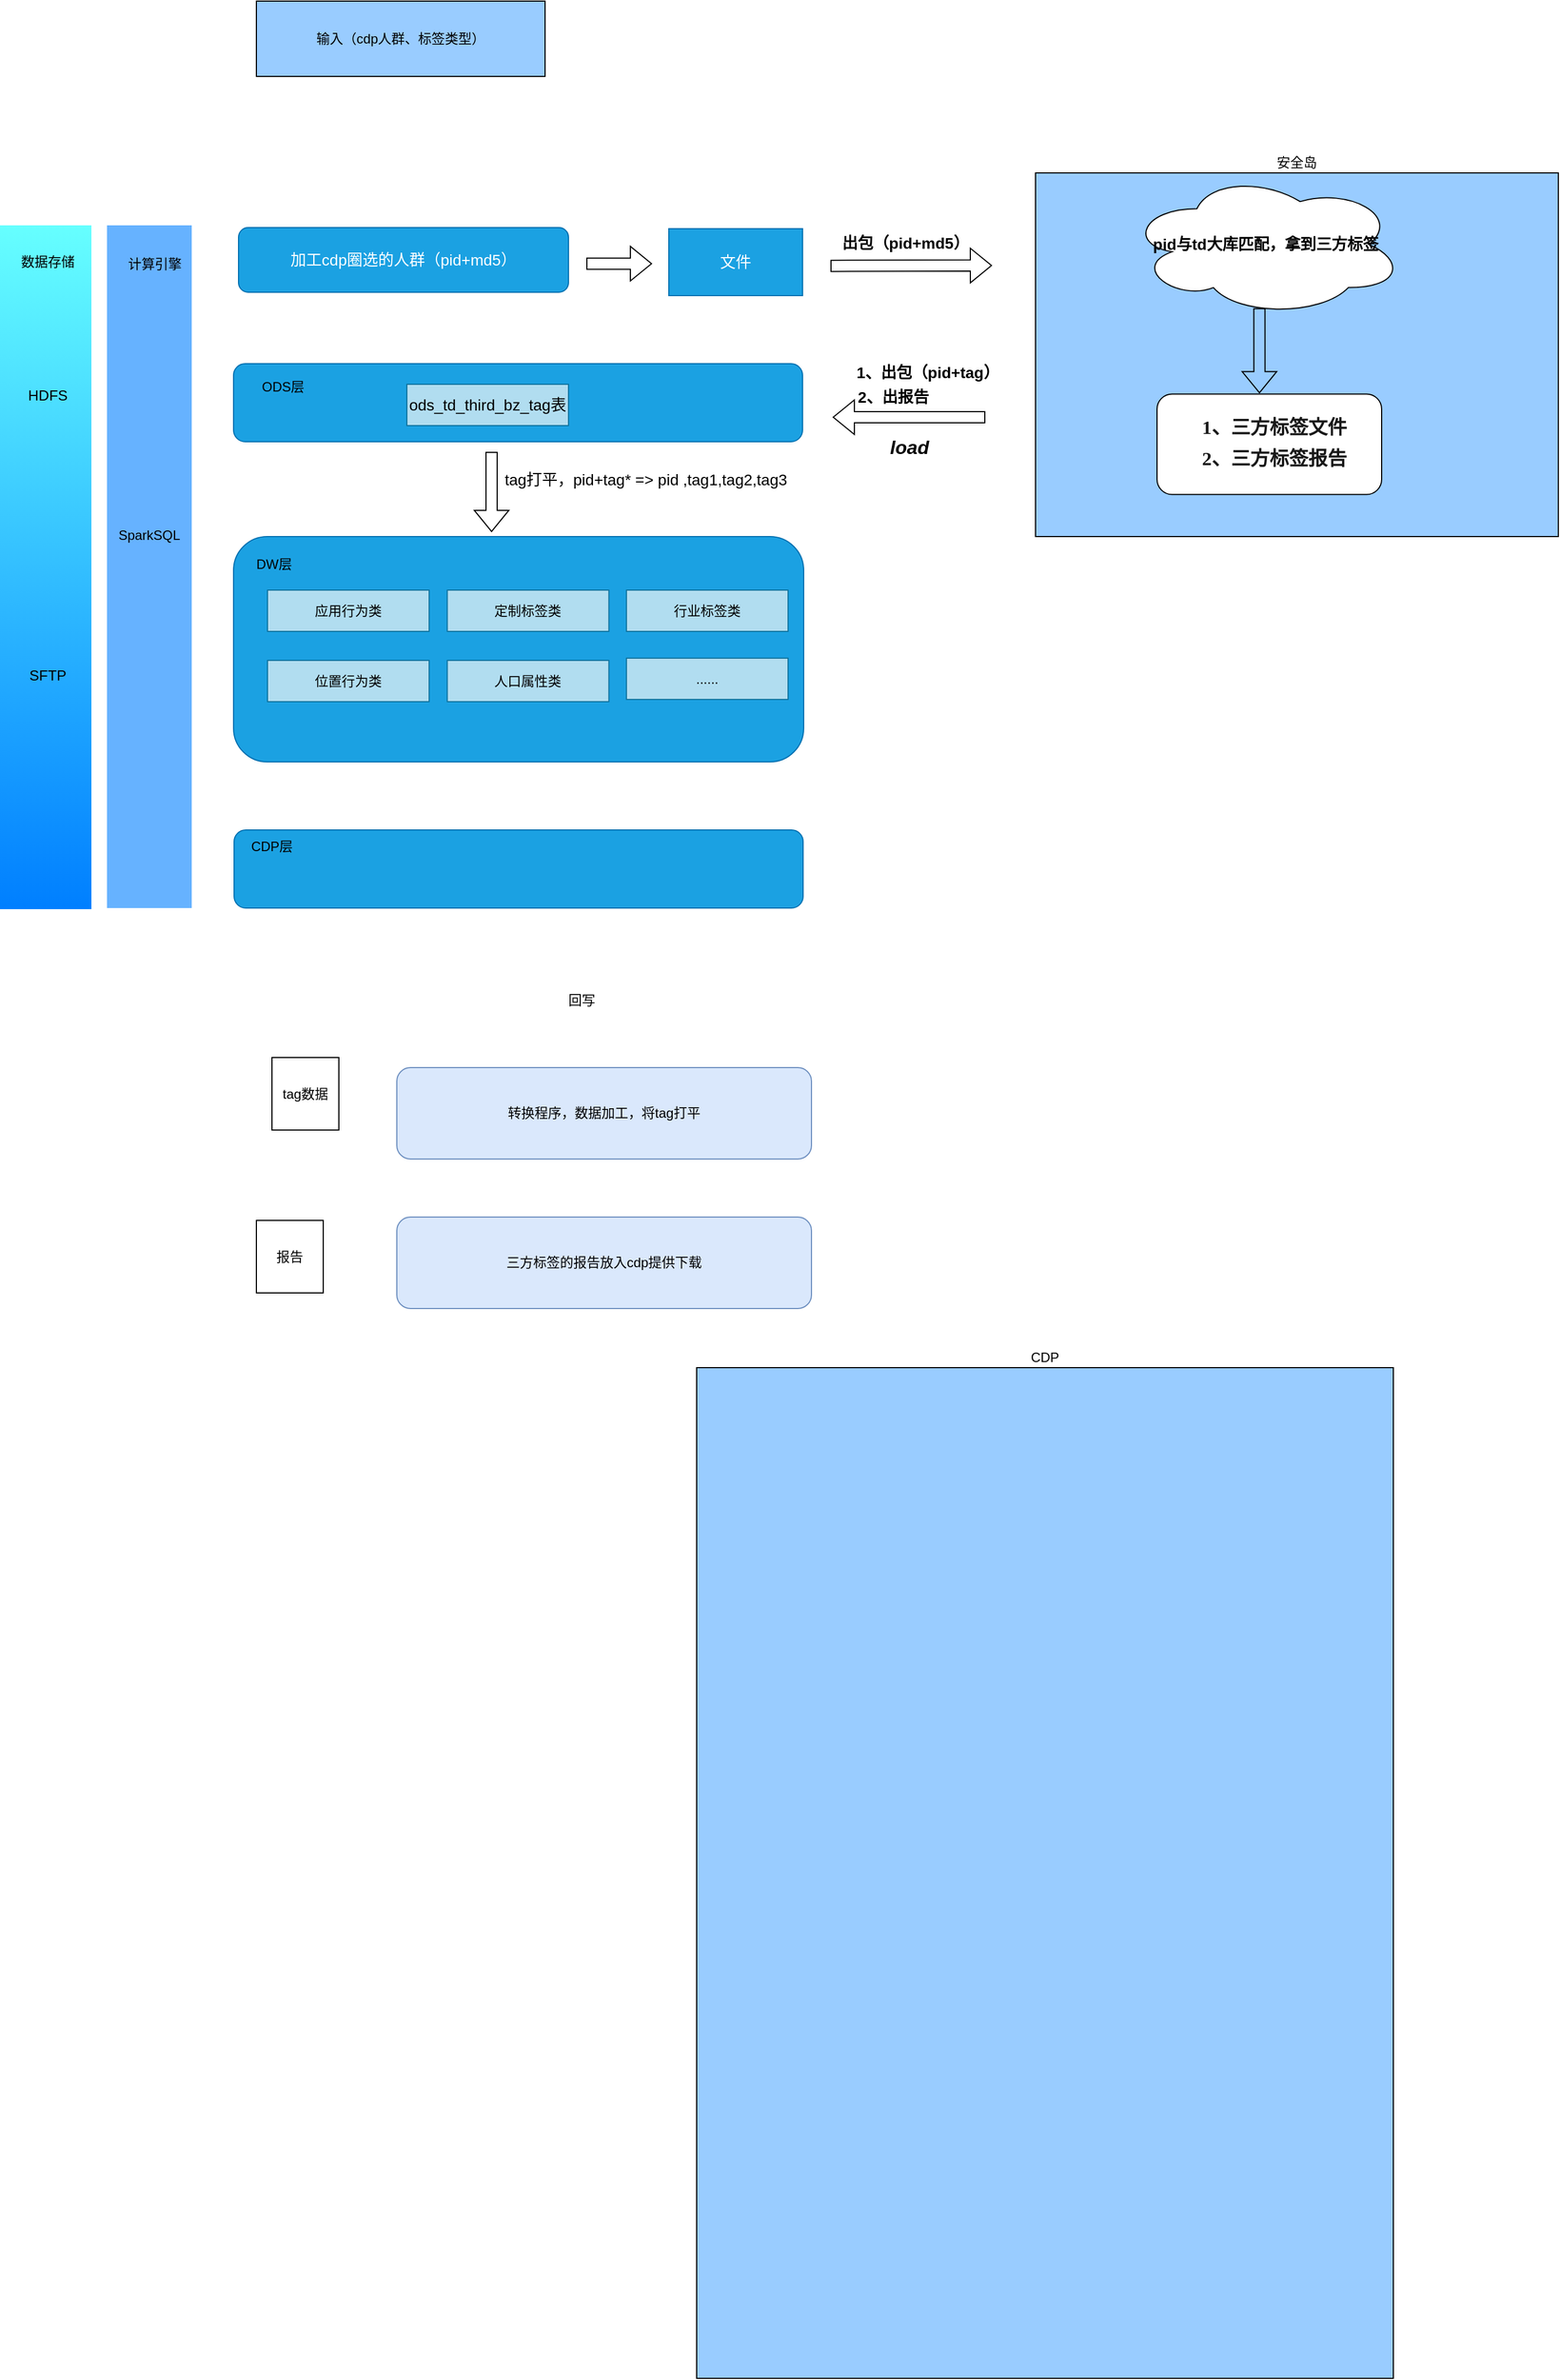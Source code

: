 <mxfile version="21.1.2" type="github">
  <diagram name="第 1 页" id="jkvh4A5DkbGee7e1IqiZ">
    <mxGraphModel dx="1296" dy="1788" grid="0" gridSize="10" guides="1" tooltips="1" connect="1" arrows="1" fold="1" page="1" pageScale="1" pageWidth="1700" pageHeight="1100" math="0" shadow="0">
      <root>
        <mxCell id="0" />
        <mxCell id="1" parent="0" />
        <mxCell id="M-rgaktpT5TFiBYmBd5q-44" value="CDP" style="rounded=0;whiteSpace=wrap;html=1;labelPosition=center;verticalLabelPosition=top;align=center;verticalAlign=bottom;fillColor=#99CCFF;" parent="1" vertex="1">
          <mxGeometry x="633" y="977" width="625" height="906" as="geometry" />
        </mxCell>
        <mxCell id="M-rgaktpT5TFiBYmBd5q-52" value="安全岛" style="rounded=0;whiteSpace=wrap;html=1;labelPosition=center;verticalLabelPosition=top;align=center;verticalAlign=bottom;fillColor=#99CCFF;" parent="1" vertex="1">
          <mxGeometry x="937" y="-94" width="469" height="326" as="geometry" />
        </mxCell>
        <mxCell id="M-rgaktpT5TFiBYmBd5q-53" value="" style="shape=flexArrow;endArrow=classic;html=1;rounded=0;" parent="1" edge="1">
          <mxGeometry width="50" height="50" relative="1" as="geometry">
            <mxPoint x="753" y="-10.67" as="sourcePoint" />
            <mxPoint x="898" y="-11" as="targetPoint" />
          </mxGeometry>
        </mxCell>
        <mxCell id="M-rgaktpT5TFiBYmBd5q-54" value="出包（pid+md5）" style="text;html=1;strokeColor=none;fillColor=none;align=center;verticalAlign=middle;whiteSpace=wrap;rounded=0;fontStyle=1;fontSize=14;" parent="1" vertex="1">
          <mxGeometry x="749" y="-45" width="143" height="28" as="geometry" />
        </mxCell>
        <mxCell id="M-rgaktpT5TFiBYmBd5q-56" value="pid与td大库匹配，拿到三方标签" style="ellipse;shape=cloud;whiteSpace=wrap;html=1;fontSize=14;fontStyle=1" parent="1" vertex="1">
          <mxGeometry x="1020" y="-94" width="247" height="128.5" as="geometry" />
        </mxCell>
        <mxCell id="M-rgaktpT5TFiBYmBd5q-58" value="&lt;p style=&quot;border-color: var(--border-color); margin: 0px; line-height: 12px;&quot; align=&quot;center&quot;&gt;&lt;span style=&quot;color: rgb(25, 25, 25); font-family: &amp;quot;Microsoft YaHei&amp;quot;; font-size: 13pt; font-weight: 600; background-color: initial;&quot;&gt;&amp;nbsp; 1、三方标签文件&lt;/span&gt;&lt;br&gt;&lt;/p&gt;&lt;br style=&quot;border-color: var(--border-color);&quot;&gt;&lt;p style=&quot;border-color: var(--border-color); margin: 0px; line-height: 12px;&quot; align=&quot;center&quot;&gt;&lt;span style=&quot;border-color: var(--border-color); font-family: &amp;quot;Microsoft YaHei&amp;quot;; font-size: 13pt; font-weight: 600; color: rgb(25, 25, 25);&quot;&gt;&amp;nbsp; 2、三方标签报告&lt;/span&gt;&lt;/p&gt;" style="rounded=1;whiteSpace=wrap;html=1;" parent="1" vertex="1">
          <mxGeometry x="1046" y="104.25" width="201.5" height="90" as="geometry" />
        </mxCell>
        <mxCell id="M-rgaktpT5TFiBYmBd5q-60" value="" style="shape=flexArrow;endArrow=classic;html=1;rounded=0;" parent="1" edge="1">
          <mxGeometry width="50" height="50" relative="1" as="geometry">
            <mxPoint x="892" y="125" as="sourcePoint" />
            <mxPoint x="755" y="125" as="targetPoint" />
          </mxGeometry>
        </mxCell>
        <mxCell id="M-rgaktpT5TFiBYmBd5q-61" value="1、出包（pid+tag）" style="text;html=1;strokeColor=none;fillColor=none;align=center;verticalAlign=middle;whiteSpace=wrap;rounded=0;fontStyle=1;fontSize=14;" parent="1" vertex="1">
          <mxGeometry x="769" y="71" width="143" height="28" as="geometry" />
        </mxCell>
        <mxCell id="M-rgaktpT5TFiBYmBd5q-63" value="2、出报告" style="text;html=1;strokeColor=none;fillColor=none;align=center;verticalAlign=middle;whiteSpace=wrap;rounded=0;fontStyle=1;fontSize=14;" parent="1" vertex="1">
          <mxGeometry x="761" y="91" width="97" height="32" as="geometry" />
        </mxCell>
        <mxCell id="M-rgaktpT5TFiBYmBd5q-64" value="转换程序，数据加工，将tag打平" style="rounded=1;whiteSpace=wrap;html=1;fillColor=#dae8fc;strokeColor=#6c8ebf;" parent="1" vertex="1">
          <mxGeometry x="364" y="708" width="372" height="82" as="geometry" />
        </mxCell>
        <mxCell id="M-rgaktpT5TFiBYmBd5q-71" value="tag数据" style="rounded=0;whiteSpace=wrap;html=1;" parent="1" vertex="1">
          <mxGeometry x="252" y="699" width="60" height="65" as="geometry" />
        </mxCell>
        <mxCell id="M-rgaktpT5TFiBYmBd5q-72" value="三方标签的报告放入cdp提供下载" style="rounded=1;whiteSpace=wrap;html=1;fillColor=#dae8fc;strokeColor=#6c8ebf;" parent="1" vertex="1">
          <mxGeometry x="364" y="842" width="372" height="82" as="geometry" />
        </mxCell>
        <mxCell id="M-rgaktpT5TFiBYmBd5q-73" value="报告" style="rounded=0;whiteSpace=wrap;html=1;" parent="1" vertex="1">
          <mxGeometry x="238" y="845" width="60" height="65" as="geometry" />
        </mxCell>
        <mxCell id="M-rgaktpT5TFiBYmBd5q-75" value="回写" style="text;html=1;strokeColor=none;fillColor=none;align=center;verticalAlign=middle;whiteSpace=wrap;rounded=0;" parent="1" vertex="1">
          <mxGeometry x="500" y="633" width="60" height="30" as="geometry" />
        </mxCell>
        <mxCell id="-sx49MDDap_tLkrFsJoD-2" value="输入（cdp人群、标签类型）" style="rounded=0;whiteSpace=wrap;html=1;fillColor=#99CCFF;" vertex="1" parent="1">
          <mxGeometry x="238" y="-248" width="259" height="67.5" as="geometry" />
        </mxCell>
        <mxCell id="-sx49MDDap_tLkrFsJoD-4" value="" style="rounded=0;whiteSpace=wrap;html=1;fontSize=15;fontColor=#FFFFFF;fillColor=#66FFFF;labelBackgroundColor=#33FFFF;strokeColor=none;gradientColor=#007FFF;" vertex="1" parent="1">
          <mxGeometry x="8" y="-47" width="82" height="613" as="geometry" />
        </mxCell>
        <mxCell id="-sx49MDDap_tLkrFsJoD-5" value="&lt;font color=&quot;#000000&quot; style=&quot;font-size: 12px;&quot;&gt;数据存储&lt;/font&gt;" style="text;html=1;strokeColor=none;fillColor=none;align=center;verticalAlign=middle;whiteSpace=wrap;rounded=0;fontSize=12;fontColor=#FFFFFF;" vertex="1" parent="1">
          <mxGeometry x="20.5" y="-29" width="60" height="30" as="geometry" />
        </mxCell>
        <mxCell id="-sx49MDDap_tLkrFsJoD-6" value="HDFS" style="text;html=1;strokeColor=none;fillColor=none;align=center;verticalAlign=middle;whiteSpace=wrap;rounded=0;labelBackgroundColor=none;fontSize=13;fontColor=#000000;" vertex="1" parent="1">
          <mxGeometry x="20.5" y="90" width="60" height="30" as="geometry" />
        </mxCell>
        <mxCell id="-sx49MDDap_tLkrFsJoD-7" value="&lt;span style=&quot;color: rgba(0, 0, 0, 0); font-family: monospace; font-size: 0px; text-align: start; background-color: rgb(251, 251, 251);&quot;&gt;%3CmxGraphModel%3E%3Croot%3E%3CmxCell%20id%3D%220%22%2F%3E%3CmxCell%20id%3D%221%22%20parent%3D%220%22%2F%3E%3CmxCell%20id%3D%222%22%20value%3D%22%26lt%3Bfont%20color%3D%26quot%3B%23000000%26quot%3B%20style%3D%26quot%3Bfont-size%3A%2013px%3B%26quot%3B%26gt%3B%E6%95%B0%E6%8D%AE%E5%AD%98%E5%82%A8%26lt%3B%2Ffont%26gt%3B%22%20style%3D%22text%3Bhtml%3D1%3BstrokeColor%3Dnone%3BfillColor%3Dnone%3Balign%3Dcenter%3BverticalAlign%3Dmiddle%3BwhiteSpace%3Dwrap%3Brounded%3D0%3BfontSize%3D13%3BfontColor%3D%23FFFFFF%3B%22%20vertex%3D%221%22%20parent%3D%221%22%3E%3CmxGeometry%20x%3D%22235%22%20y%3D%22165%22%20width%3D%2260%22%20height%3D%2230%22%20as%3D%22geometry%22%2F%3E%3C%2FmxCell%3E%3C%2Froot%3E%3C%2FmxGraphModel%3E&lt;/span&gt;" style="rounded=0;whiteSpace=wrap;html=1;fontSize=15;fontColor=#FFFFFF;fillColor=#66B2FF;labelBackgroundColor=#33FFFF;strokeColor=none;" vertex="1" parent="1">
          <mxGeometry x="104" y="-47" width="76" height="612" as="geometry" />
        </mxCell>
        <mxCell id="-sx49MDDap_tLkrFsJoD-8" value="&lt;font color=&quot;#000000&quot; style=&quot;font-size: 12px;&quot;&gt;计算引擎&lt;/font&gt;" style="text;html=1;strokeColor=none;fillColor=none;align=center;verticalAlign=middle;whiteSpace=wrap;rounded=0;fontSize=12;fontColor=#FFFFFF;" vertex="1" parent="1">
          <mxGeometry x="117" y="-27" width="60" height="30" as="geometry" />
        </mxCell>
        <mxCell id="-sx49MDDap_tLkrFsJoD-9" value="SparkSQL" style="text;html=1;strokeColor=none;fillColor=none;align=center;verticalAlign=middle;whiteSpace=wrap;rounded=0;labelBackgroundColor=none;fontSize=12;fontColor=#000000;" vertex="1" parent="1">
          <mxGeometry x="112" y="216" width="60" height="30" as="geometry" />
        </mxCell>
        <mxCell id="-sx49MDDap_tLkrFsJoD-11" value="" style="shape=flexArrow;endArrow=classic;html=1;rounded=0;entryX=0.456;entryY=-0.007;entryDx=0;entryDy=0;entryPerimeter=0;exitX=0.477;exitY=0.944;exitDx=0;exitDy=0;exitPerimeter=0;" edge="1" parent="1" source="M-rgaktpT5TFiBYmBd5q-56" target="M-rgaktpT5TFiBYmBd5q-58">
          <mxGeometry width="50" height="50" relative="1" as="geometry">
            <mxPoint x="1138" y="72.75" as="sourcePoint" />
            <mxPoint x="1188" y="22.75" as="targetPoint" />
          </mxGeometry>
        </mxCell>
        <mxCell id="-sx49MDDap_tLkrFsJoD-12" value="SFTP" style="text;html=1;strokeColor=none;fillColor=none;align=center;verticalAlign=middle;whiteSpace=wrap;rounded=0;labelBackgroundColor=none;fontSize=13;fontColor=#000000;" vertex="1" parent="1">
          <mxGeometry x="20.5" y="341" width="60" height="30" as="geometry" />
        </mxCell>
        <mxCell id="-sx49MDDap_tLkrFsJoD-13" value="加工cdp圈选的人群（pid+md5）" style="rounded=1;whiteSpace=wrap;html=1;fillColor=#1ba1e2;strokeColor=#006EAF;fontColor=#ffffff;fontSize=14;" vertex="1" parent="1">
          <mxGeometry x="222" y="-45" width="296" height="58" as="geometry" />
        </mxCell>
        <mxCell id="-sx49MDDap_tLkrFsJoD-14" value="文件" style="rounded=0;whiteSpace=wrap;html=1;fillColor=#1ba1e2;fontColor=#ffffff;strokeColor=#006EAF;fontSize=14;" vertex="1" parent="1">
          <mxGeometry x="608" y="-44" width="120" height="60" as="geometry" />
        </mxCell>
        <mxCell id="-sx49MDDap_tLkrFsJoD-15" value="" style="shape=flexArrow;endArrow=classic;html=1;rounded=0;" edge="1" parent="1">
          <mxGeometry width="50" height="50" relative="1" as="geometry">
            <mxPoint x="534" y="-12.67" as="sourcePoint" />
            <mxPoint x="593" y="-12.67" as="targetPoint" />
          </mxGeometry>
        </mxCell>
        <mxCell id="-sx49MDDap_tLkrFsJoD-16" value="" style="rounded=1;whiteSpace=wrap;html=1;fillColor=#1ba1e2;strokeColor=#006EAF;fontColor=#ffffff;fontSize=14;" vertex="1" parent="1">
          <mxGeometry x="217.5" y="77" width="510.5" height="70" as="geometry" />
        </mxCell>
        <mxCell id="-sx49MDDap_tLkrFsJoD-17" value="load" style="text;html=1;strokeColor=none;fillColor=none;align=center;verticalAlign=middle;whiteSpace=wrap;rounded=0;fontStyle=3;fontSize=17;" vertex="1" parent="1">
          <mxGeometry x="794" y="138" width="60" height="30" as="geometry" />
        </mxCell>
        <mxCell id="-sx49MDDap_tLkrFsJoD-18" value="" style="rounded=1;whiteSpace=wrap;html=1;fillColor=#1ba1e2;strokeColor=#006EAF;fontColor=#ffffff;fontSize=14;" vertex="1" parent="1">
          <mxGeometry x="217.5" y="232" width="511.5" height="202" as="geometry" />
        </mxCell>
        <mxCell id="-sx49MDDap_tLkrFsJoD-19" value="DW层" style="text;html=1;strokeColor=none;fillColor=none;align=center;verticalAlign=middle;whiteSpace=wrap;rounded=0;" vertex="1" parent="1">
          <mxGeometry x="224" y="242" width="60" height="30" as="geometry" />
        </mxCell>
        <mxCell id="-sx49MDDap_tLkrFsJoD-20" value="应用行为类" style="rounded=0;whiteSpace=wrap;html=1;fillColor=#b1ddf0;strokeColor=#10739e;" vertex="1" parent="1">
          <mxGeometry x="248" y="280" width="145" height="37" as="geometry" />
        </mxCell>
        <mxCell id="-sx49MDDap_tLkrFsJoD-21" value="定制标签类" style="rounded=0;whiteSpace=wrap;html=1;fillColor=#b1ddf0;strokeColor=#10739e;" vertex="1" parent="1">
          <mxGeometry x="409.25" y="280" width="145" height="37" as="geometry" />
        </mxCell>
        <mxCell id="-sx49MDDap_tLkrFsJoD-22" value="行业标签类" style="rounded=0;whiteSpace=wrap;html=1;fillColor=#b1ddf0;strokeColor=#10739e;" vertex="1" parent="1">
          <mxGeometry x="570" y="280" width="145" height="37" as="geometry" />
        </mxCell>
        <mxCell id="-sx49MDDap_tLkrFsJoD-23" value="位置行为类" style="rounded=0;whiteSpace=wrap;html=1;fillColor=#b1ddf0;strokeColor=#10739e;" vertex="1" parent="1">
          <mxGeometry x="248" y="343" width="145" height="37" as="geometry" />
        </mxCell>
        <mxCell id="-sx49MDDap_tLkrFsJoD-24" value="人口属性类" style="rounded=0;whiteSpace=wrap;html=1;fillColor=#b1ddf0;strokeColor=#10739e;" vertex="1" parent="1">
          <mxGeometry x="409.25" y="343" width="145" height="37" as="geometry" />
        </mxCell>
        <mxCell id="-sx49MDDap_tLkrFsJoD-25" value="......" style="rounded=0;whiteSpace=wrap;html=1;fillColor=#b1ddf0;strokeColor=#10739e;" vertex="1" parent="1">
          <mxGeometry x="570" y="341" width="145" height="37" as="geometry" />
        </mxCell>
        <mxCell id="-sx49MDDap_tLkrFsJoD-26" value="ODS层" style="text;html=1;strokeColor=none;fillColor=none;align=center;verticalAlign=middle;whiteSpace=wrap;rounded=0;" vertex="1" parent="1">
          <mxGeometry x="232" y="83" width="60" height="30" as="geometry" />
        </mxCell>
        <mxCell id="-sx49MDDap_tLkrFsJoD-27" value="ods_td_third_bz_tag表" style="rounded=0;whiteSpace=wrap;html=1;fillColor=#b1ddf0;strokeColor=#10739e;fontSize=14;" vertex="1" parent="1">
          <mxGeometry x="373" y="95.5" width="145" height="37" as="geometry" />
        </mxCell>
        <mxCell id="-sx49MDDap_tLkrFsJoD-28" value="" style="shape=flexArrow;endArrow=classic;html=1;rounded=0;" edge="1" parent="1">
          <mxGeometry width="50" height="50" relative="1" as="geometry">
            <mxPoint x="449" y="156" as="sourcePoint" />
            <mxPoint x="449" y="228" as="targetPoint" />
          </mxGeometry>
        </mxCell>
        <mxCell id="-sx49MDDap_tLkrFsJoD-30" value="tag打平，pid+tag* =&amp;gt; pid ,tag1,tag2,tag3" style="text;html=1;strokeColor=none;fillColor=none;align=center;verticalAlign=middle;whiteSpace=wrap;rounded=0;fontSize=14;" vertex="1" parent="1">
          <mxGeometry x="446" y="168.25" width="283" height="26" as="geometry" />
        </mxCell>
        <mxCell id="-sx49MDDap_tLkrFsJoD-31" value="" style="rounded=1;whiteSpace=wrap;html=1;fillColor=#1ba1e2;strokeColor=#006EAF;fontColor=#ffffff;fontSize=14;" vertex="1" parent="1">
          <mxGeometry x="218" y="495" width="510.5" height="70" as="geometry" />
        </mxCell>
        <mxCell id="-sx49MDDap_tLkrFsJoD-32" value="CDP层" style="text;html=1;strokeColor=none;fillColor=none;align=center;verticalAlign=middle;whiteSpace=wrap;rounded=0;" vertex="1" parent="1">
          <mxGeometry x="222" y="495" width="60" height="30" as="geometry" />
        </mxCell>
      </root>
    </mxGraphModel>
  </diagram>
</mxfile>
